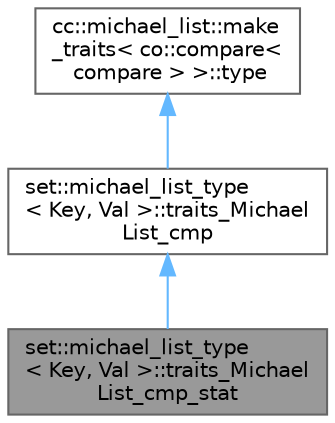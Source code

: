 digraph "set::michael_list_type&lt; Key, Val &gt;::traits_MichaelList_cmp_stat"
{
 // LATEX_PDF_SIZE
  bgcolor="transparent";
  edge [fontname=Helvetica,fontsize=10,labelfontname=Helvetica,labelfontsize=10];
  node [fontname=Helvetica,fontsize=10,shape=box,height=0.2,width=0.4];
  Node1 [id="Node000001",label="set::michael_list_type\l\< Key, Val \>::traits_Michael\lList_cmp_stat",height=0.2,width=0.4,color="gray40", fillcolor="grey60", style="filled", fontcolor="black",tooltip=" "];
  Node2 -> Node1 [id="edge1_Node000001_Node000002",dir="back",color="steelblue1",style="solid",tooltip=" "];
  Node2 [id="Node000002",label="set::michael_list_type\l\< Key, Val \>::traits_Michael\lList_cmp",height=0.2,width=0.4,color="gray40", fillcolor="white", style="filled",URL="$structset_1_1michael__list__type_1_1traits___michael_list__cmp.html",tooltip=" "];
  Node3 -> Node2 [id="edge2_Node000002_Node000003",dir="back",color="steelblue1",style="solid",tooltip=" "];
  Node3 [id="Node000003",label="cc::michael_list::make\l_traits\< co::compare\<\l compare \> \>::type",height=0.2,width=0.4,color="gray40", fillcolor="white", style="filled",tooltip=" "];
}
